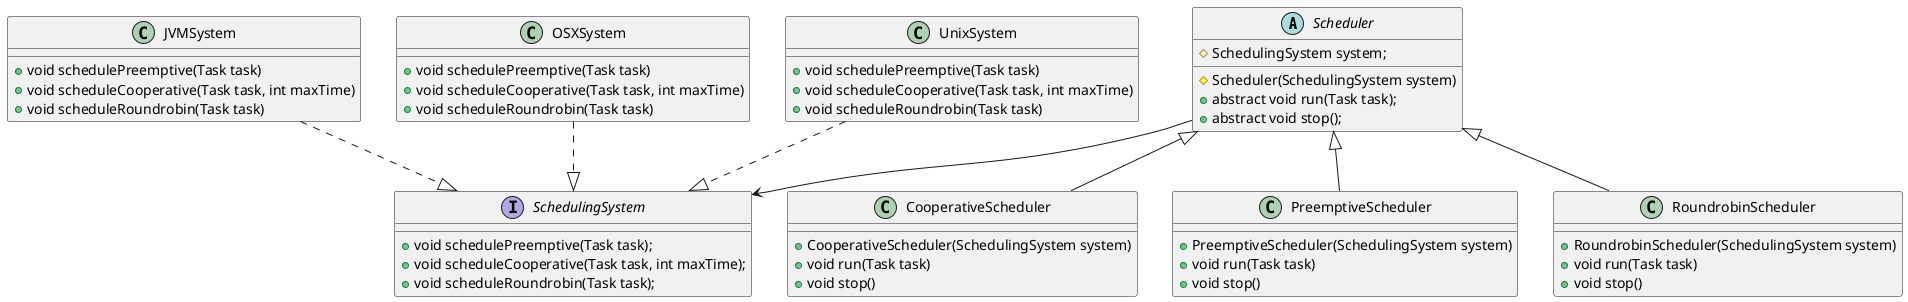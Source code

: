 @startuml
'https://plantuml.com/class-diagram


abstract class Scheduler {
    # SchedulingSystem system;
    # Scheduler(SchedulingSystem system)
    + abstract void run(Task task);
    + abstract void stop();
}

interface SchedulingSystem {
    + void schedulePreemptive(Task task);
    + void scheduleCooperative(Task task, int maxTime);
    + void scheduleRoundrobin(Task task);
}

class CooperativeScheduler{
    + CooperativeScheduler(SchedulingSystem system)
    + void run(Task task)
    + void stop()
}
class PreemptiveScheduler{
    + PreemptiveScheduler(SchedulingSystem system)
    + void run(Task task)
    + void stop()
}
class RoundrobinScheduler{
    + RoundrobinScheduler(SchedulingSystem system)
    + void run(Task task)
    + void stop()
}
class JVMSystem {
    + void schedulePreemptive(Task task)
    + void scheduleCooperative(Task task, int maxTime)
    + void scheduleRoundrobin(Task task)
}
class OSXSystem {
    + void schedulePreemptive(Task task)
    + void scheduleCooperative(Task task, int maxTime)
    + void scheduleRoundrobin(Task task)
}
class UnixSystem {
    + void schedulePreemptive(Task task)
    + void scheduleCooperative(Task task, int maxTime)
    + void scheduleRoundrobin(Task task)
}


Scheduler <|-- CooperativeScheduler
Scheduler <|-- PreemptiveScheduler
Scheduler <|-- RoundrobinScheduler
Scheduler --> SchedulingSystem
JVMSystem ..|> SchedulingSystem
OSXSystem ..|> SchedulingSystem
UnixSystem ..|> SchedulingSystem







@enduml